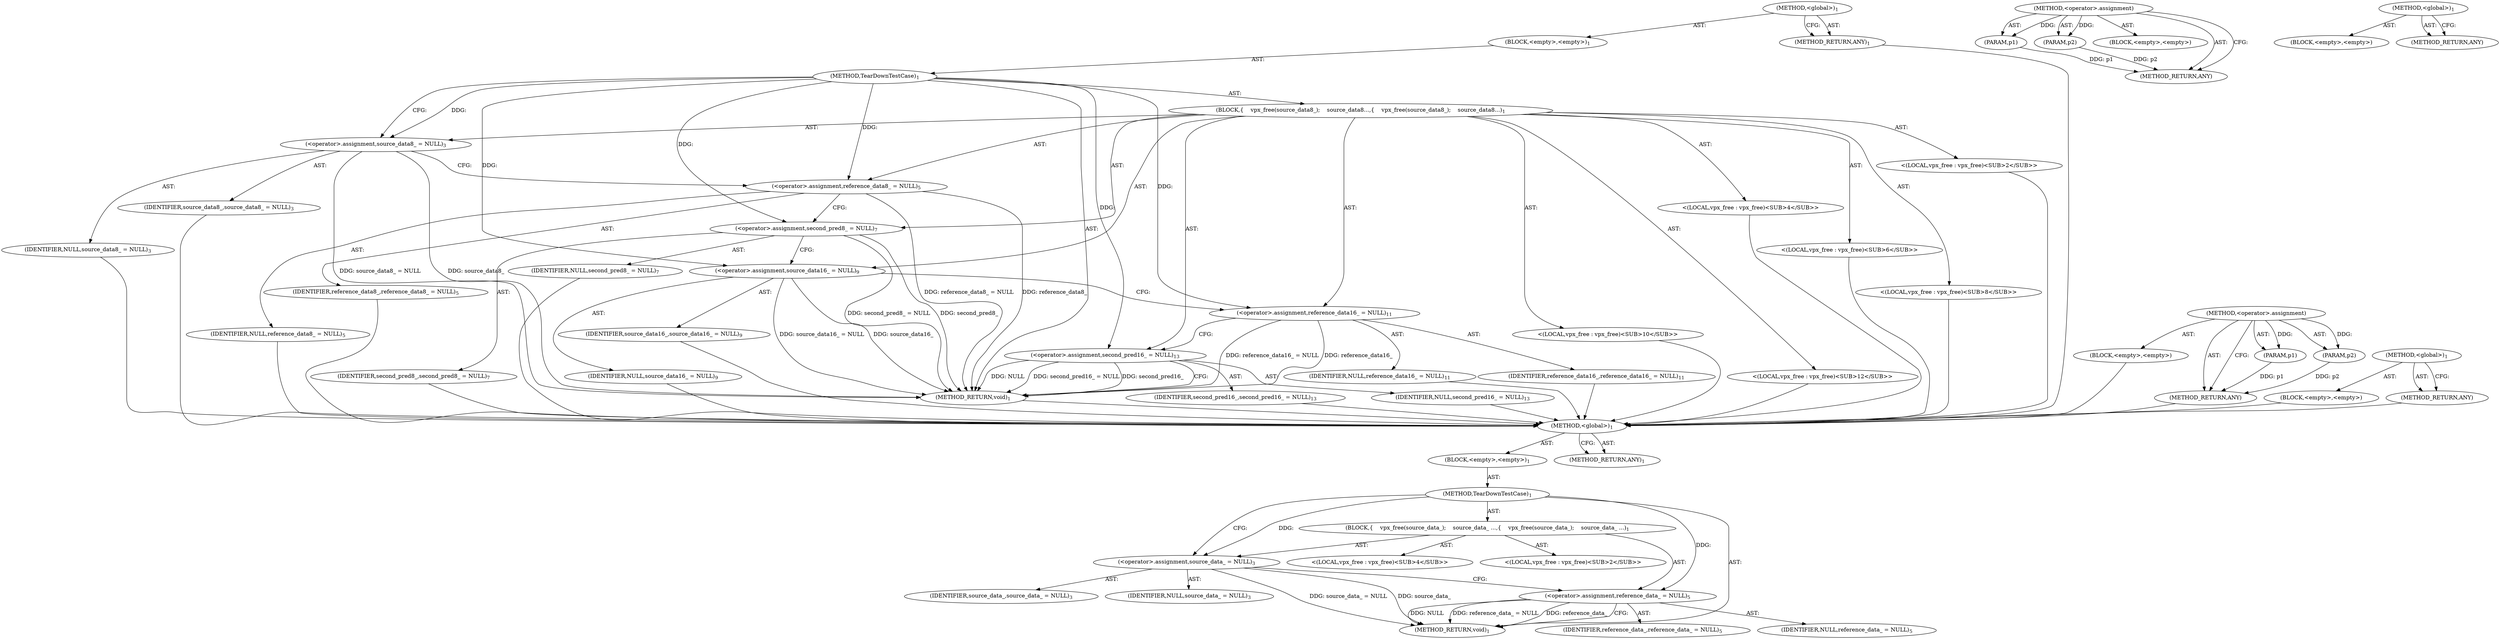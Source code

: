 digraph "&lt;global&gt;" {
vulnerable_6 [label=<(METHOD,&lt;global&gt;)<SUB>1</SUB>>];
vulnerable_7 [label=<(BLOCK,&lt;empty&gt;,&lt;empty&gt;)<SUB>1</SUB>>];
vulnerable_8 [label=<(METHOD,TearDownTestCase)<SUB>1</SUB>>];
vulnerable_9 [label=<(BLOCK,{
    vpx_free(source_data_);
    source_data_ ...,{
    vpx_free(source_data_);
    source_data_ ...)<SUB>1</SUB>>];
vulnerable_10 [label="<(LOCAL,vpx_free : vpx_free)<SUB>2</SUB>>"];
vulnerable_11 [label=<(&lt;operator&gt;.assignment,source_data_ = NULL)<SUB>3</SUB>>];
vulnerable_12 [label=<(IDENTIFIER,source_data_,source_data_ = NULL)<SUB>3</SUB>>];
vulnerable_13 [label=<(IDENTIFIER,NULL,source_data_ = NULL)<SUB>3</SUB>>];
vulnerable_14 [label="<(LOCAL,vpx_free : vpx_free)<SUB>4</SUB>>"];
vulnerable_15 [label=<(&lt;operator&gt;.assignment,reference_data_ = NULL)<SUB>5</SUB>>];
vulnerable_16 [label=<(IDENTIFIER,reference_data_,reference_data_ = NULL)<SUB>5</SUB>>];
vulnerable_17 [label=<(IDENTIFIER,NULL,reference_data_ = NULL)<SUB>5</SUB>>];
vulnerable_18 [label=<(METHOD_RETURN,void)<SUB>1</SUB>>];
vulnerable_20 [label=<(METHOD_RETURN,ANY)<SUB>1</SUB>>];
vulnerable_35 [label=<(METHOD,&lt;operator&gt;.assignment)>];
vulnerable_36 [label=<(PARAM,p1)>];
vulnerable_37 [label=<(PARAM,p2)>];
vulnerable_38 [label=<(BLOCK,&lt;empty&gt;,&lt;empty&gt;)>];
vulnerable_39 [label=<(METHOD_RETURN,ANY)>];
vulnerable_29 [label=<(METHOD,&lt;global&gt;)<SUB>1</SUB>>];
vulnerable_30 [label=<(BLOCK,&lt;empty&gt;,&lt;empty&gt;)>];
vulnerable_31 [label=<(METHOD_RETURN,ANY)>];
fixed_6 [label=<(METHOD,&lt;global&gt;)<SUB>1</SUB>>];
fixed_7 [label=<(BLOCK,&lt;empty&gt;,&lt;empty&gt;)<SUB>1</SUB>>];
fixed_8 [label=<(METHOD,TearDownTestCase)<SUB>1</SUB>>];
fixed_9 [label=<(BLOCK,{
    vpx_free(source_data8_);
    source_data8...,{
    vpx_free(source_data8_);
    source_data8...)<SUB>1</SUB>>];
fixed_10 [label="<(LOCAL,vpx_free : vpx_free)<SUB>2</SUB>>"];
fixed_11 [label=<(&lt;operator&gt;.assignment,source_data8_ = NULL)<SUB>3</SUB>>];
fixed_12 [label=<(IDENTIFIER,source_data8_,source_data8_ = NULL)<SUB>3</SUB>>];
fixed_13 [label=<(IDENTIFIER,NULL,source_data8_ = NULL)<SUB>3</SUB>>];
fixed_14 [label="<(LOCAL,vpx_free : vpx_free)<SUB>4</SUB>>"];
fixed_15 [label=<(&lt;operator&gt;.assignment,reference_data8_ = NULL)<SUB>5</SUB>>];
fixed_16 [label=<(IDENTIFIER,reference_data8_,reference_data8_ = NULL)<SUB>5</SUB>>];
fixed_17 [label=<(IDENTIFIER,NULL,reference_data8_ = NULL)<SUB>5</SUB>>];
fixed_18 [label="<(LOCAL,vpx_free : vpx_free)<SUB>6</SUB>>"];
fixed_19 [label=<(&lt;operator&gt;.assignment,second_pred8_ = NULL)<SUB>7</SUB>>];
fixed_20 [label=<(IDENTIFIER,second_pred8_,second_pred8_ = NULL)<SUB>7</SUB>>];
fixed_21 [label=<(IDENTIFIER,NULL,second_pred8_ = NULL)<SUB>7</SUB>>];
fixed_22 [label="<(LOCAL,vpx_free : vpx_free)<SUB>8</SUB>>"];
fixed_23 [label=<(&lt;operator&gt;.assignment,source_data16_ = NULL)<SUB>9</SUB>>];
fixed_24 [label=<(IDENTIFIER,source_data16_,source_data16_ = NULL)<SUB>9</SUB>>];
fixed_25 [label=<(IDENTIFIER,NULL,source_data16_ = NULL)<SUB>9</SUB>>];
fixed_26 [label="<(LOCAL,vpx_free : vpx_free)<SUB>10</SUB>>"];
fixed_27 [label=<(&lt;operator&gt;.assignment,reference_data16_ = NULL)<SUB>11</SUB>>];
fixed_28 [label=<(IDENTIFIER,reference_data16_,reference_data16_ = NULL)<SUB>11</SUB>>];
fixed_29 [label=<(IDENTIFIER,NULL,reference_data16_ = NULL)<SUB>11</SUB>>];
fixed_30 [label="<(LOCAL,vpx_free : vpx_free)<SUB>12</SUB>>"];
fixed_31 [label=<(&lt;operator&gt;.assignment,second_pred16_ = NULL)<SUB>13</SUB>>];
fixed_32 [label=<(IDENTIFIER,second_pred16_,second_pred16_ = NULL)<SUB>13</SUB>>];
fixed_33 [label=<(IDENTIFIER,NULL,second_pred16_ = NULL)<SUB>13</SUB>>];
fixed_34 [label=<(METHOD_RETURN,void)<SUB>1</SUB>>];
fixed_36 [label=<(METHOD_RETURN,ANY)<SUB>1</SUB>>];
fixed_51 [label=<(METHOD,&lt;operator&gt;.assignment)>];
fixed_52 [label=<(PARAM,p1)>];
fixed_53 [label=<(PARAM,p2)>];
fixed_54 [label=<(BLOCK,&lt;empty&gt;,&lt;empty&gt;)>];
fixed_55 [label=<(METHOD_RETURN,ANY)>];
fixed_45 [label=<(METHOD,&lt;global&gt;)<SUB>1</SUB>>];
fixed_46 [label=<(BLOCK,&lt;empty&gt;,&lt;empty&gt;)>];
fixed_47 [label=<(METHOD_RETURN,ANY)>];
vulnerable_6 -> vulnerable_7  [key=0, label="AST: "];
vulnerable_6 -> vulnerable_20  [key=0, label="AST: "];
vulnerable_6 -> vulnerable_20  [key=1, label="CFG: "];
vulnerable_7 -> vulnerable_8  [key=0, label="AST: "];
vulnerable_8 -> vulnerable_9  [key=0, label="AST: "];
vulnerable_8 -> vulnerable_18  [key=0, label="AST: "];
vulnerable_8 -> vulnerable_11  [key=0, label="CFG: "];
vulnerable_8 -> vulnerable_11  [key=1, label="DDG: "];
vulnerable_8 -> vulnerable_15  [key=0, label="DDG: "];
vulnerable_9 -> vulnerable_10  [key=0, label="AST: "];
vulnerable_9 -> vulnerable_11  [key=0, label="AST: "];
vulnerable_9 -> vulnerable_14  [key=0, label="AST: "];
vulnerable_9 -> vulnerable_15  [key=0, label="AST: "];
vulnerable_11 -> vulnerable_12  [key=0, label="AST: "];
vulnerable_11 -> vulnerable_13  [key=0, label="AST: "];
vulnerable_11 -> vulnerable_15  [key=0, label="CFG: "];
vulnerable_11 -> vulnerable_18  [key=0, label="DDG: source_data_ = NULL"];
vulnerable_11 -> vulnerable_18  [key=1, label="DDG: source_data_"];
vulnerable_15 -> vulnerable_16  [key=0, label="AST: "];
vulnerable_15 -> vulnerable_17  [key=0, label="AST: "];
vulnerable_15 -> vulnerable_18  [key=0, label="CFG: "];
vulnerable_15 -> vulnerable_18  [key=1, label="DDG: NULL"];
vulnerable_15 -> vulnerable_18  [key=2, label="DDG: reference_data_ = NULL"];
vulnerable_15 -> vulnerable_18  [key=3, label="DDG: reference_data_"];
vulnerable_35 -> vulnerable_36  [key=0, label="AST: "];
vulnerable_35 -> vulnerable_36  [key=1, label="DDG: "];
vulnerable_35 -> vulnerable_38  [key=0, label="AST: "];
vulnerable_35 -> vulnerable_37  [key=0, label="AST: "];
vulnerable_35 -> vulnerable_37  [key=1, label="DDG: "];
vulnerable_35 -> vulnerable_39  [key=0, label="AST: "];
vulnerable_35 -> vulnerable_39  [key=1, label="CFG: "];
vulnerable_36 -> vulnerable_39  [key=0, label="DDG: p1"];
vulnerable_37 -> vulnerable_39  [key=0, label="DDG: p2"];
vulnerable_29 -> vulnerable_30  [key=0, label="AST: "];
vulnerable_29 -> vulnerable_31  [key=0, label="AST: "];
vulnerable_29 -> vulnerable_31  [key=1, label="CFG: "];
fixed_6 -> fixed_7  [key=0, label="AST: "];
fixed_6 -> fixed_36  [key=0, label="AST: "];
fixed_6 -> fixed_36  [key=1, label="CFG: "];
fixed_7 -> fixed_8  [key=0, label="AST: "];
fixed_8 -> fixed_9  [key=0, label="AST: "];
fixed_8 -> fixed_34  [key=0, label="AST: "];
fixed_8 -> fixed_11  [key=0, label="CFG: "];
fixed_8 -> fixed_11  [key=1, label="DDG: "];
fixed_8 -> fixed_15  [key=0, label="DDG: "];
fixed_8 -> fixed_19  [key=0, label="DDG: "];
fixed_8 -> fixed_23  [key=0, label="DDG: "];
fixed_8 -> fixed_27  [key=0, label="DDG: "];
fixed_8 -> fixed_31  [key=0, label="DDG: "];
fixed_9 -> fixed_10  [key=0, label="AST: "];
fixed_9 -> fixed_11  [key=0, label="AST: "];
fixed_9 -> fixed_14  [key=0, label="AST: "];
fixed_9 -> fixed_15  [key=0, label="AST: "];
fixed_9 -> fixed_18  [key=0, label="AST: "];
fixed_9 -> fixed_19  [key=0, label="AST: "];
fixed_9 -> fixed_22  [key=0, label="AST: "];
fixed_9 -> fixed_23  [key=0, label="AST: "];
fixed_9 -> fixed_26  [key=0, label="AST: "];
fixed_9 -> fixed_27  [key=0, label="AST: "];
fixed_9 -> fixed_30  [key=0, label="AST: "];
fixed_9 -> fixed_31  [key=0, label="AST: "];
fixed_10 -> vulnerable_6  [key=0];
fixed_11 -> fixed_12  [key=0, label="AST: "];
fixed_11 -> fixed_13  [key=0, label="AST: "];
fixed_11 -> fixed_15  [key=0, label="CFG: "];
fixed_11 -> fixed_34  [key=0, label="DDG: source_data8_ = NULL"];
fixed_11 -> fixed_34  [key=1, label="DDG: source_data8_"];
fixed_12 -> vulnerable_6  [key=0];
fixed_13 -> vulnerable_6  [key=0];
fixed_14 -> vulnerable_6  [key=0];
fixed_15 -> fixed_16  [key=0, label="AST: "];
fixed_15 -> fixed_17  [key=0, label="AST: "];
fixed_15 -> fixed_19  [key=0, label="CFG: "];
fixed_15 -> fixed_34  [key=0, label="DDG: reference_data8_ = NULL"];
fixed_15 -> fixed_34  [key=1, label="DDG: reference_data8_"];
fixed_16 -> vulnerable_6  [key=0];
fixed_17 -> vulnerable_6  [key=0];
fixed_18 -> vulnerable_6  [key=0];
fixed_19 -> fixed_20  [key=0, label="AST: "];
fixed_19 -> fixed_21  [key=0, label="AST: "];
fixed_19 -> fixed_23  [key=0, label="CFG: "];
fixed_19 -> fixed_34  [key=0, label="DDG: second_pred8_ = NULL"];
fixed_19 -> fixed_34  [key=1, label="DDG: second_pred8_"];
fixed_20 -> vulnerable_6  [key=0];
fixed_21 -> vulnerable_6  [key=0];
fixed_22 -> vulnerable_6  [key=0];
fixed_23 -> fixed_24  [key=0, label="AST: "];
fixed_23 -> fixed_25  [key=0, label="AST: "];
fixed_23 -> fixed_27  [key=0, label="CFG: "];
fixed_23 -> fixed_34  [key=0, label="DDG: source_data16_ = NULL"];
fixed_23 -> fixed_34  [key=1, label="DDG: source_data16_"];
fixed_24 -> vulnerable_6  [key=0];
fixed_25 -> vulnerable_6  [key=0];
fixed_26 -> vulnerable_6  [key=0];
fixed_27 -> fixed_28  [key=0, label="AST: "];
fixed_27 -> fixed_29  [key=0, label="AST: "];
fixed_27 -> fixed_31  [key=0, label="CFG: "];
fixed_27 -> fixed_34  [key=0, label="DDG: reference_data16_ = NULL"];
fixed_27 -> fixed_34  [key=1, label="DDG: reference_data16_"];
fixed_28 -> vulnerable_6  [key=0];
fixed_29 -> vulnerable_6  [key=0];
fixed_30 -> vulnerable_6  [key=0];
fixed_31 -> fixed_32  [key=0, label="AST: "];
fixed_31 -> fixed_33  [key=0, label="AST: "];
fixed_31 -> fixed_34  [key=0, label="CFG: "];
fixed_31 -> fixed_34  [key=1, label="DDG: NULL"];
fixed_31 -> fixed_34  [key=2, label="DDG: second_pred16_ = NULL"];
fixed_31 -> fixed_34  [key=3, label="DDG: second_pred16_"];
fixed_32 -> vulnerable_6  [key=0];
fixed_33 -> vulnerable_6  [key=0];
fixed_34 -> vulnerable_6  [key=0];
fixed_36 -> vulnerable_6  [key=0];
fixed_51 -> fixed_52  [key=0, label="AST: "];
fixed_51 -> fixed_52  [key=1, label="DDG: "];
fixed_51 -> fixed_54  [key=0, label="AST: "];
fixed_51 -> fixed_53  [key=0, label="AST: "];
fixed_51 -> fixed_53  [key=1, label="DDG: "];
fixed_51 -> fixed_55  [key=0, label="AST: "];
fixed_51 -> fixed_55  [key=1, label="CFG: "];
fixed_52 -> fixed_55  [key=0, label="DDG: p1"];
fixed_53 -> fixed_55  [key=0, label="DDG: p2"];
fixed_54 -> vulnerable_6  [key=0];
fixed_55 -> vulnerable_6  [key=0];
fixed_45 -> fixed_46  [key=0, label="AST: "];
fixed_45 -> fixed_47  [key=0, label="AST: "];
fixed_45 -> fixed_47  [key=1, label="CFG: "];
fixed_46 -> vulnerable_6  [key=0];
fixed_47 -> vulnerable_6  [key=0];
}
